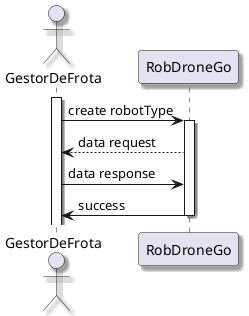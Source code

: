 @startuml

skinparam handwritten false
skinparam monochrome false
skinparam packageStyle rect
skinparam defaultFontName FG Virgil
skinparam shadowing true

actor GestorDeFrota as GestorDeFrota

activate GestorDeFrota
GestorDeFrota -> RobDroneGo: create robotType
activate RobDroneGo
RobDroneGo --> GestorDeFrota: data request
GestorDeFrota -> RobDroneGo : data response
RobDroneGo -> GestorDeFrota: success
deactivate RobDroneGo

@enduml